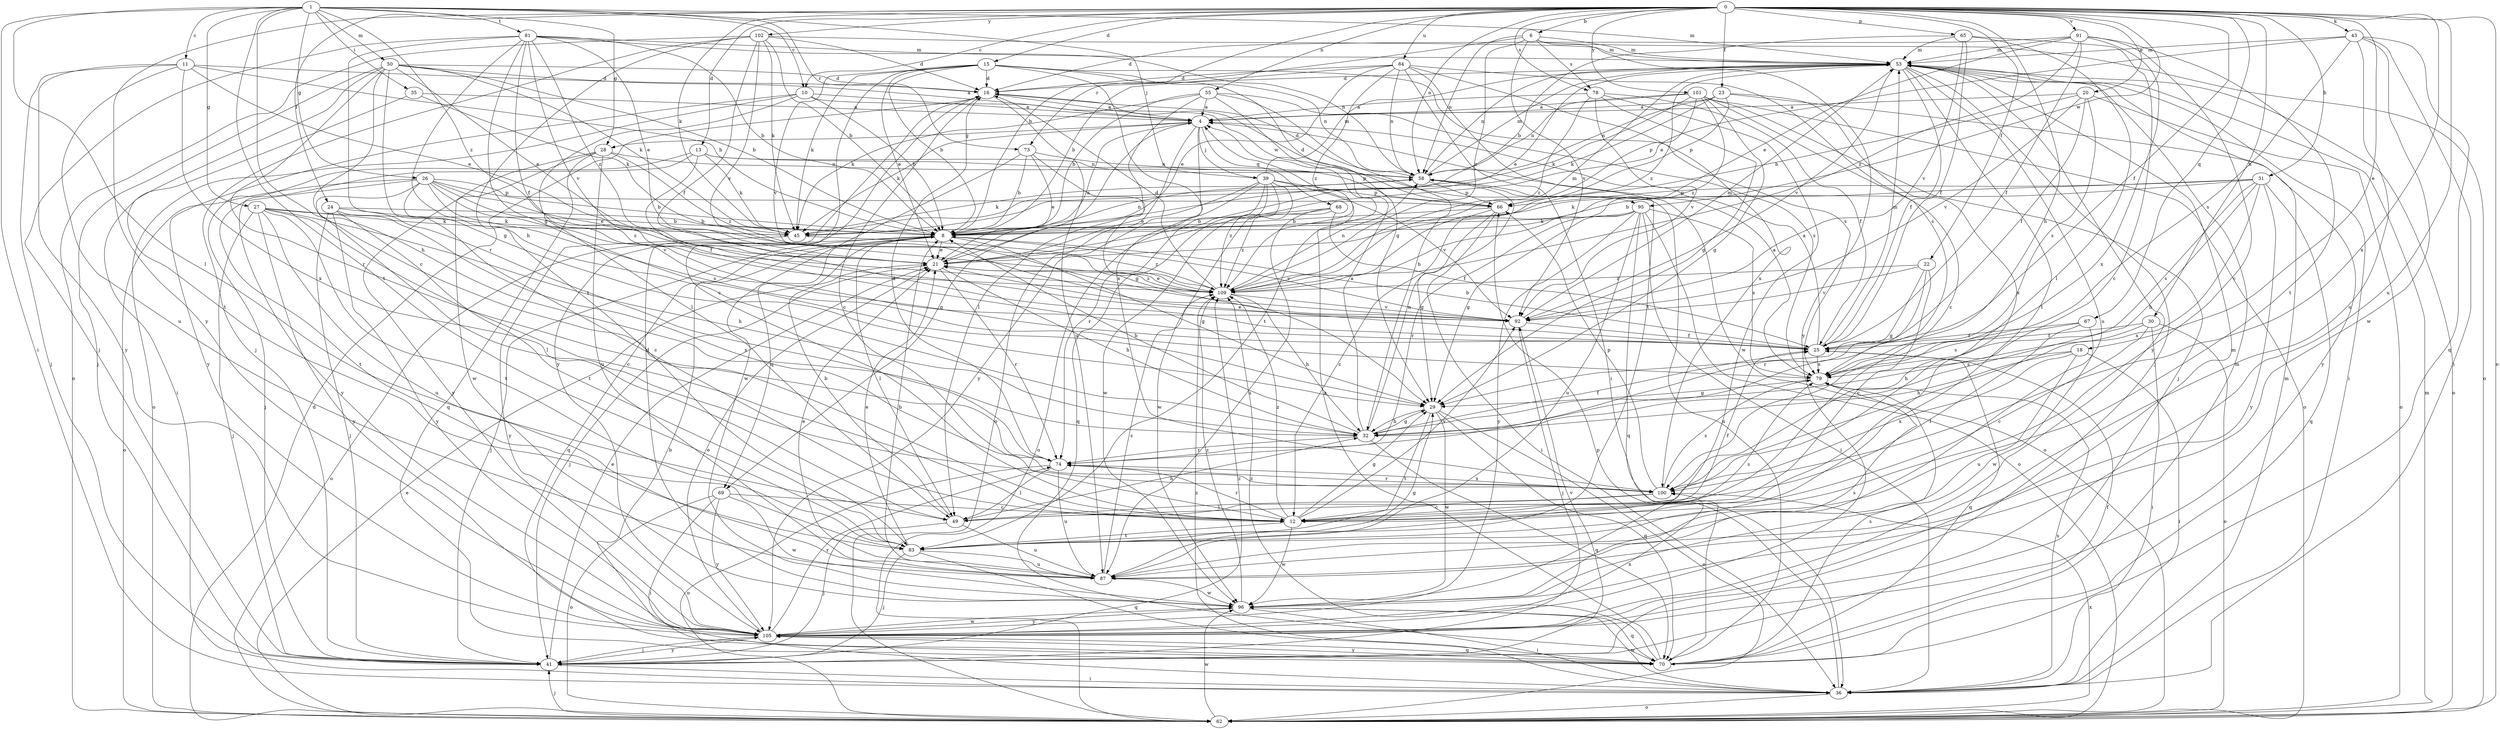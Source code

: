 strict digraph  {
0;
1;
4;
6;
8;
10;
11;
12;
13;
15;
16;
18;
20;
21;
22;
23;
24;
25;
26;
27;
28;
29;
30;
31;
32;
35;
36;
39;
41;
43;
45;
49;
50;
53;
55;
58;
62;
65;
66;
67;
68;
69;
70;
73;
74;
78;
79;
81;
83;
84;
87;
91;
92;
95;
96;
100;
101;
102;
105;
109;
0 -> 6  [label=b];
0 -> 8  [label=b];
0 -> 10  [label=c];
0 -> 13  [label=d];
0 -> 15  [label=d];
0 -> 18  [label=e];
0 -> 20  [label=e];
0 -> 22  [label=f];
0 -> 23  [label=f];
0 -> 24  [label=f];
0 -> 25  [label=f];
0 -> 30  [label=h];
0 -> 31  [label=h];
0 -> 32  [label=h];
0 -> 43  [label=k];
0 -> 45  [label=k];
0 -> 55  [label=n];
0 -> 58  [label=n];
0 -> 62  [label=o];
0 -> 65  [label=p];
0 -> 67  [label=q];
0 -> 78  [label=s];
0 -> 84  [label=u];
0 -> 87  [label=u];
0 -> 91  [label=v];
0 -> 95  [label=w];
0 -> 100  [label=x];
0 -> 101  [label=y];
0 -> 102  [label=y];
0 -> 105  [label=y];
1 -> 10  [label=c];
1 -> 11  [label=c];
1 -> 12  [label=c];
1 -> 26  [label=g];
1 -> 27  [label=g];
1 -> 28  [label=g];
1 -> 35  [label=i];
1 -> 36  [label=i];
1 -> 39  [label=j];
1 -> 49  [label=l];
1 -> 50  [label=m];
1 -> 53  [label=m];
1 -> 73  [label=r];
1 -> 81  [label=t];
1 -> 83  [label=t];
1 -> 109  [label=z];
4 -> 28  [label=g];
4 -> 39  [label=j];
4 -> 45  [label=k];
4 -> 62  [label=o];
4 -> 68  [label=q];
4 -> 69  [label=q];
4 -> 105  [label=y];
6 -> 53  [label=m];
6 -> 58  [label=n];
6 -> 62  [label=o];
6 -> 73  [label=r];
6 -> 78  [label=s];
6 -> 92  [label=v];
6 -> 105  [label=y];
6 -> 109  [label=z];
8 -> 21  [label=e];
8 -> 29  [label=g];
8 -> 41  [label=j];
8 -> 49  [label=l];
8 -> 58  [label=n];
8 -> 62  [label=o];
8 -> 69  [label=q];
8 -> 70  [label=q];
8 -> 92  [label=v];
10 -> 4  [label=a];
10 -> 8  [label=b];
10 -> 49  [label=l];
10 -> 62  [label=o];
10 -> 95  [label=w];
10 -> 105  [label=y];
11 -> 8  [label=b];
11 -> 16  [label=d];
11 -> 21  [label=e];
11 -> 41  [label=j];
11 -> 87  [label=u];
11 -> 100  [label=x];
11 -> 105  [label=y];
12 -> 25  [label=f];
12 -> 29  [label=g];
12 -> 74  [label=r];
12 -> 83  [label=t];
12 -> 92  [label=v];
12 -> 96  [label=w];
12 -> 109  [label=z];
13 -> 25  [label=f];
13 -> 41  [label=j];
13 -> 45  [label=k];
13 -> 58  [label=n];
13 -> 66  [label=p];
13 -> 105  [label=y];
15 -> 8  [label=b];
15 -> 12  [label=c];
15 -> 16  [label=d];
15 -> 21  [label=e];
15 -> 29  [label=g];
15 -> 45  [label=k];
15 -> 58  [label=n];
15 -> 79  [label=s];
15 -> 92  [label=v];
15 -> 100  [label=x];
16 -> 4  [label=a];
16 -> 12  [label=c];
16 -> 87  [label=u];
16 -> 105  [label=y];
18 -> 32  [label=h];
18 -> 36  [label=i];
18 -> 79  [label=s];
18 -> 87  [label=u];
18 -> 100  [label=x];
20 -> 4  [label=a];
20 -> 8  [label=b];
20 -> 25  [label=f];
20 -> 62  [label=o];
20 -> 79  [label=s];
20 -> 92  [label=v];
21 -> 4  [label=a];
21 -> 32  [label=h];
21 -> 41  [label=j];
21 -> 74  [label=r];
21 -> 109  [label=z];
22 -> 12  [label=c];
22 -> 29  [label=g];
22 -> 74  [label=r];
22 -> 92  [label=v];
22 -> 109  [label=z];
23 -> 4  [label=a];
23 -> 45  [label=k];
23 -> 58  [label=n];
23 -> 66  [label=p];
23 -> 100  [label=x];
23 -> 105  [label=y];
24 -> 8  [label=b];
24 -> 41  [label=j];
24 -> 45  [label=k];
24 -> 83  [label=t];
24 -> 100  [label=x];
24 -> 105  [label=y];
25 -> 4  [label=a];
25 -> 8  [label=b];
25 -> 21  [label=e];
25 -> 53  [label=m];
25 -> 70  [label=q];
25 -> 79  [label=s];
26 -> 8  [label=b];
26 -> 12  [label=c];
26 -> 21  [label=e];
26 -> 49  [label=l];
26 -> 62  [label=o];
26 -> 66  [label=p];
26 -> 79  [label=s];
26 -> 83  [label=t];
26 -> 92  [label=v];
26 -> 109  [label=z];
27 -> 8  [label=b];
27 -> 12  [label=c];
27 -> 32  [label=h];
27 -> 41  [label=j];
27 -> 45  [label=k];
27 -> 83  [label=t];
27 -> 87  [label=u];
27 -> 105  [label=y];
28 -> 58  [label=n];
28 -> 70  [label=q];
28 -> 87  [label=u];
28 -> 96  [label=w];
28 -> 105  [label=y];
28 -> 109  [label=z];
29 -> 32  [label=h];
29 -> 62  [label=o];
29 -> 70  [label=q];
29 -> 83  [label=t];
29 -> 96  [label=w];
30 -> 12  [label=c];
30 -> 25  [label=f];
30 -> 32  [label=h];
30 -> 36  [label=i];
30 -> 62  [label=o];
31 -> 8  [label=b];
31 -> 32  [label=h];
31 -> 45  [label=k];
31 -> 66  [label=p];
31 -> 70  [label=q];
31 -> 79  [label=s];
31 -> 100  [label=x];
31 -> 105  [label=y];
32 -> 4  [label=a];
32 -> 8  [label=b];
32 -> 25  [label=f];
32 -> 29  [label=g];
32 -> 58  [label=n];
32 -> 70  [label=q];
32 -> 74  [label=r];
35 -> 4  [label=a];
35 -> 36  [label=i];
35 -> 45  [label=k];
36 -> 53  [label=m];
36 -> 62  [label=o];
36 -> 66  [label=p];
36 -> 79  [label=s];
36 -> 96  [label=w];
36 -> 109  [label=z];
39 -> 21  [label=e];
39 -> 53  [label=m];
39 -> 62  [label=o];
39 -> 66  [label=p];
39 -> 70  [label=q];
39 -> 74  [label=r];
39 -> 92  [label=v];
39 -> 96  [label=w];
39 -> 109  [label=z];
41 -> 21  [label=e];
41 -> 36  [label=i];
41 -> 92  [label=v];
41 -> 105  [label=y];
41 -> 109  [label=z];
43 -> 21  [label=e];
43 -> 36  [label=i];
43 -> 53  [label=m];
43 -> 70  [label=q];
43 -> 79  [label=s];
43 -> 87  [label=u];
43 -> 96  [label=w];
45 -> 105  [label=y];
45 -> 109  [label=z];
49 -> 8  [label=b];
49 -> 32  [label=h];
49 -> 41  [label=j];
49 -> 87  [label=u];
50 -> 4  [label=a];
50 -> 8  [label=b];
50 -> 16  [label=d];
50 -> 21  [label=e];
50 -> 29  [label=g];
50 -> 32  [label=h];
50 -> 41  [label=j];
50 -> 45  [label=k];
50 -> 74  [label=r];
50 -> 83  [label=t];
53 -> 16  [label=d];
53 -> 21  [label=e];
53 -> 25  [label=f];
53 -> 36  [label=i];
53 -> 41  [label=j];
53 -> 58  [label=n];
53 -> 62  [label=o];
53 -> 83  [label=t];
53 -> 87  [label=u];
53 -> 92  [label=v];
53 -> 105  [label=y];
53 -> 109  [label=z];
55 -> 4  [label=a];
55 -> 8  [label=b];
55 -> 32  [label=h];
55 -> 45  [label=k];
55 -> 49  [label=l];
55 -> 79  [label=s];
55 -> 83  [label=t];
58 -> 16  [label=d];
58 -> 45  [label=k];
58 -> 53  [label=m];
58 -> 62  [label=o];
58 -> 66  [label=p];
62 -> 16  [label=d];
62 -> 21  [label=e];
62 -> 41  [label=j];
62 -> 53  [label=m];
62 -> 96  [label=w];
62 -> 100  [label=x];
65 -> 8  [label=b];
65 -> 12  [label=c];
65 -> 25  [label=f];
65 -> 49  [label=l];
65 -> 53  [label=m];
65 -> 92  [label=v];
66 -> 8  [label=b];
66 -> 12  [label=c];
66 -> 16  [label=d];
66 -> 29  [label=g];
66 -> 36  [label=i];
67 -> 25  [label=f];
67 -> 49  [label=l];
67 -> 79  [label=s];
67 -> 96  [label=w];
68 -> 8  [label=b];
68 -> 25  [label=f];
68 -> 87  [label=u];
68 -> 96  [label=w];
68 -> 109  [label=z];
69 -> 12  [label=c];
69 -> 36  [label=i];
69 -> 62  [label=o];
69 -> 96  [label=w];
69 -> 105  [label=y];
70 -> 4  [label=a];
70 -> 8  [label=b];
70 -> 25  [label=f];
70 -> 53  [label=m];
70 -> 58  [label=n];
70 -> 79  [label=s];
70 -> 105  [label=y];
70 -> 109  [label=z];
73 -> 8  [label=b];
73 -> 21  [label=e];
73 -> 29  [label=g];
73 -> 58  [label=n];
73 -> 96  [label=w];
74 -> 16  [label=d];
74 -> 49  [label=l];
74 -> 62  [label=o];
74 -> 87  [label=u];
74 -> 100  [label=x];
78 -> 4  [label=a];
78 -> 25  [label=f];
78 -> 29  [label=g];
78 -> 92  [label=v];
78 -> 96  [label=w];
78 -> 109  [label=z];
79 -> 4  [label=a];
79 -> 29  [label=g];
81 -> 8  [label=b];
81 -> 21  [label=e];
81 -> 25  [label=f];
81 -> 29  [label=g];
81 -> 32  [label=h];
81 -> 41  [label=j];
81 -> 53  [label=m];
81 -> 58  [label=n];
81 -> 74  [label=r];
81 -> 92  [label=v];
81 -> 109  [label=z];
83 -> 21  [label=e];
83 -> 41  [label=j];
83 -> 70  [label=q];
83 -> 79  [label=s];
83 -> 87  [label=u];
84 -> 8  [label=b];
84 -> 16  [label=d];
84 -> 21  [label=e];
84 -> 36  [label=i];
84 -> 58  [label=n];
84 -> 79  [label=s];
84 -> 83  [label=t];
84 -> 100  [label=x];
84 -> 109  [label=z];
87 -> 8  [label=b];
87 -> 21  [label=e];
87 -> 29  [label=g];
87 -> 96  [label=w];
87 -> 109  [label=z];
91 -> 12  [label=c];
91 -> 16  [label=d];
91 -> 21  [label=e];
91 -> 25  [label=f];
91 -> 53  [label=m];
91 -> 83  [label=t];
91 -> 100  [label=x];
91 -> 109  [label=z];
92 -> 25  [label=f];
92 -> 41  [label=j];
92 -> 53  [label=m];
95 -> 29  [label=g];
95 -> 36  [label=i];
95 -> 45  [label=k];
95 -> 62  [label=o];
95 -> 70  [label=q];
95 -> 74  [label=r];
95 -> 79  [label=s];
95 -> 87  [label=u];
95 -> 105  [label=y];
96 -> 16  [label=d];
96 -> 36  [label=i];
96 -> 70  [label=q];
96 -> 79  [label=s];
96 -> 105  [label=y];
96 -> 109  [label=z];
100 -> 12  [label=c];
100 -> 49  [label=l];
100 -> 66  [label=p];
100 -> 74  [label=r];
100 -> 79  [label=s];
101 -> 4  [label=a];
101 -> 12  [label=c];
101 -> 29  [label=g];
101 -> 41  [label=j];
101 -> 45  [label=k];
101 -> 58  [label=n];
101 -> 62  [label=o];
101 -> 66  [label=p];
101 -> 109  [label=z];
102 -> 8  [label=b];
102 -> 16  [label=d];
102 -> 25  [label=f];
102 -> 41  [label=j];
102 -> 45  [label=k];
102 -> 53  [label=m];
102 -> 62  [label=o];
102 -> 83  [label=t];
102 -> 92  [label=v];
105 -> 21  [label=e];
105 -> 41  [label=j];
105 -> 53  [label=m];
105 -> 70  [label=q];
105 -> 74  [label=r];
105 -> 96  [label=w];
105 -> 100  [label=x];
109 -> 16  [label=d];
109 -> 21  [label=e];
109 -> 32  [label=h];
109 -> 53  [label=m];
109 -> 58  [label=n];
109 -> 92  [label=v];
}
